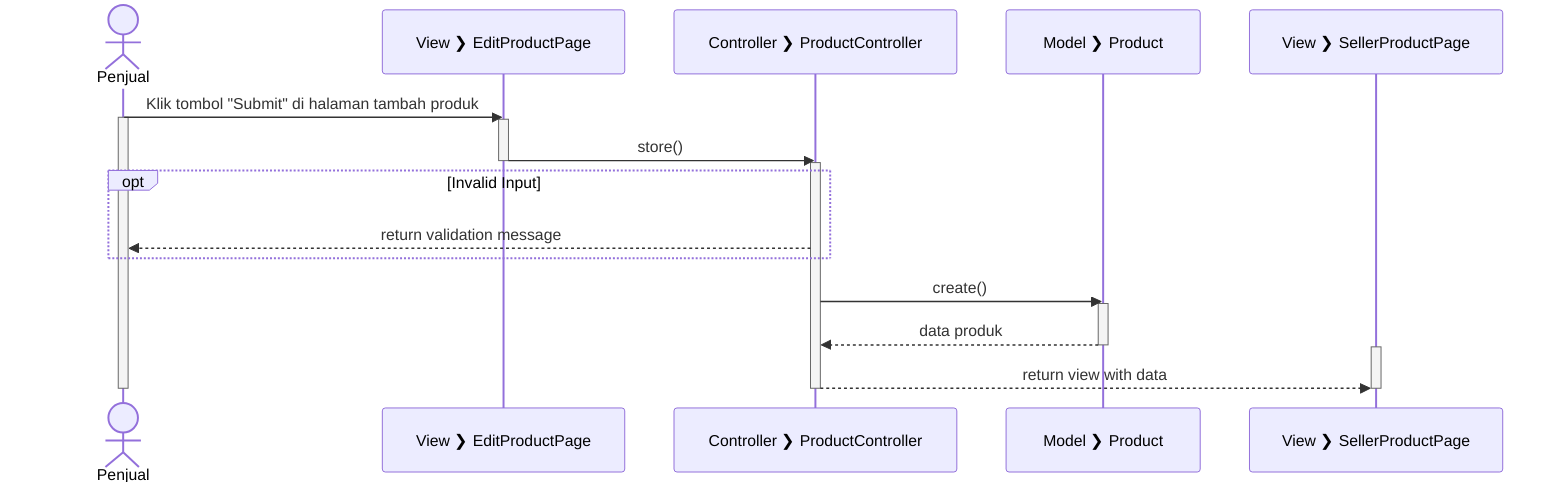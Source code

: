 sequenceDiagram
  actor Penjual
  participant V_EP as View #10095; EditProductPage
  participant C_P as Controller #10095; ProductController
  participant M_P as Model #10095; Product
  participant V_SP as View #10095; SellerProductPage


  Penjual->>V_EP: Klik tombol "Submit" di halaman tambah produk
  activate Penjual

  activate V_EP

  V_EP->>C_P: store()

  deactivate V_EP

  activate C_P

  opt Invalid Input
    C_P-->>Penjual: return validation message
  end

  C_P->>M_P: create()

  activate M_P

  M_P-->>C_P: data produk

  deactivate M_P

  activate V_SP
  C_P-->>V_SP: return view with data
  deactivate V_SP

  deactivate C_P
  deactivate Penjual